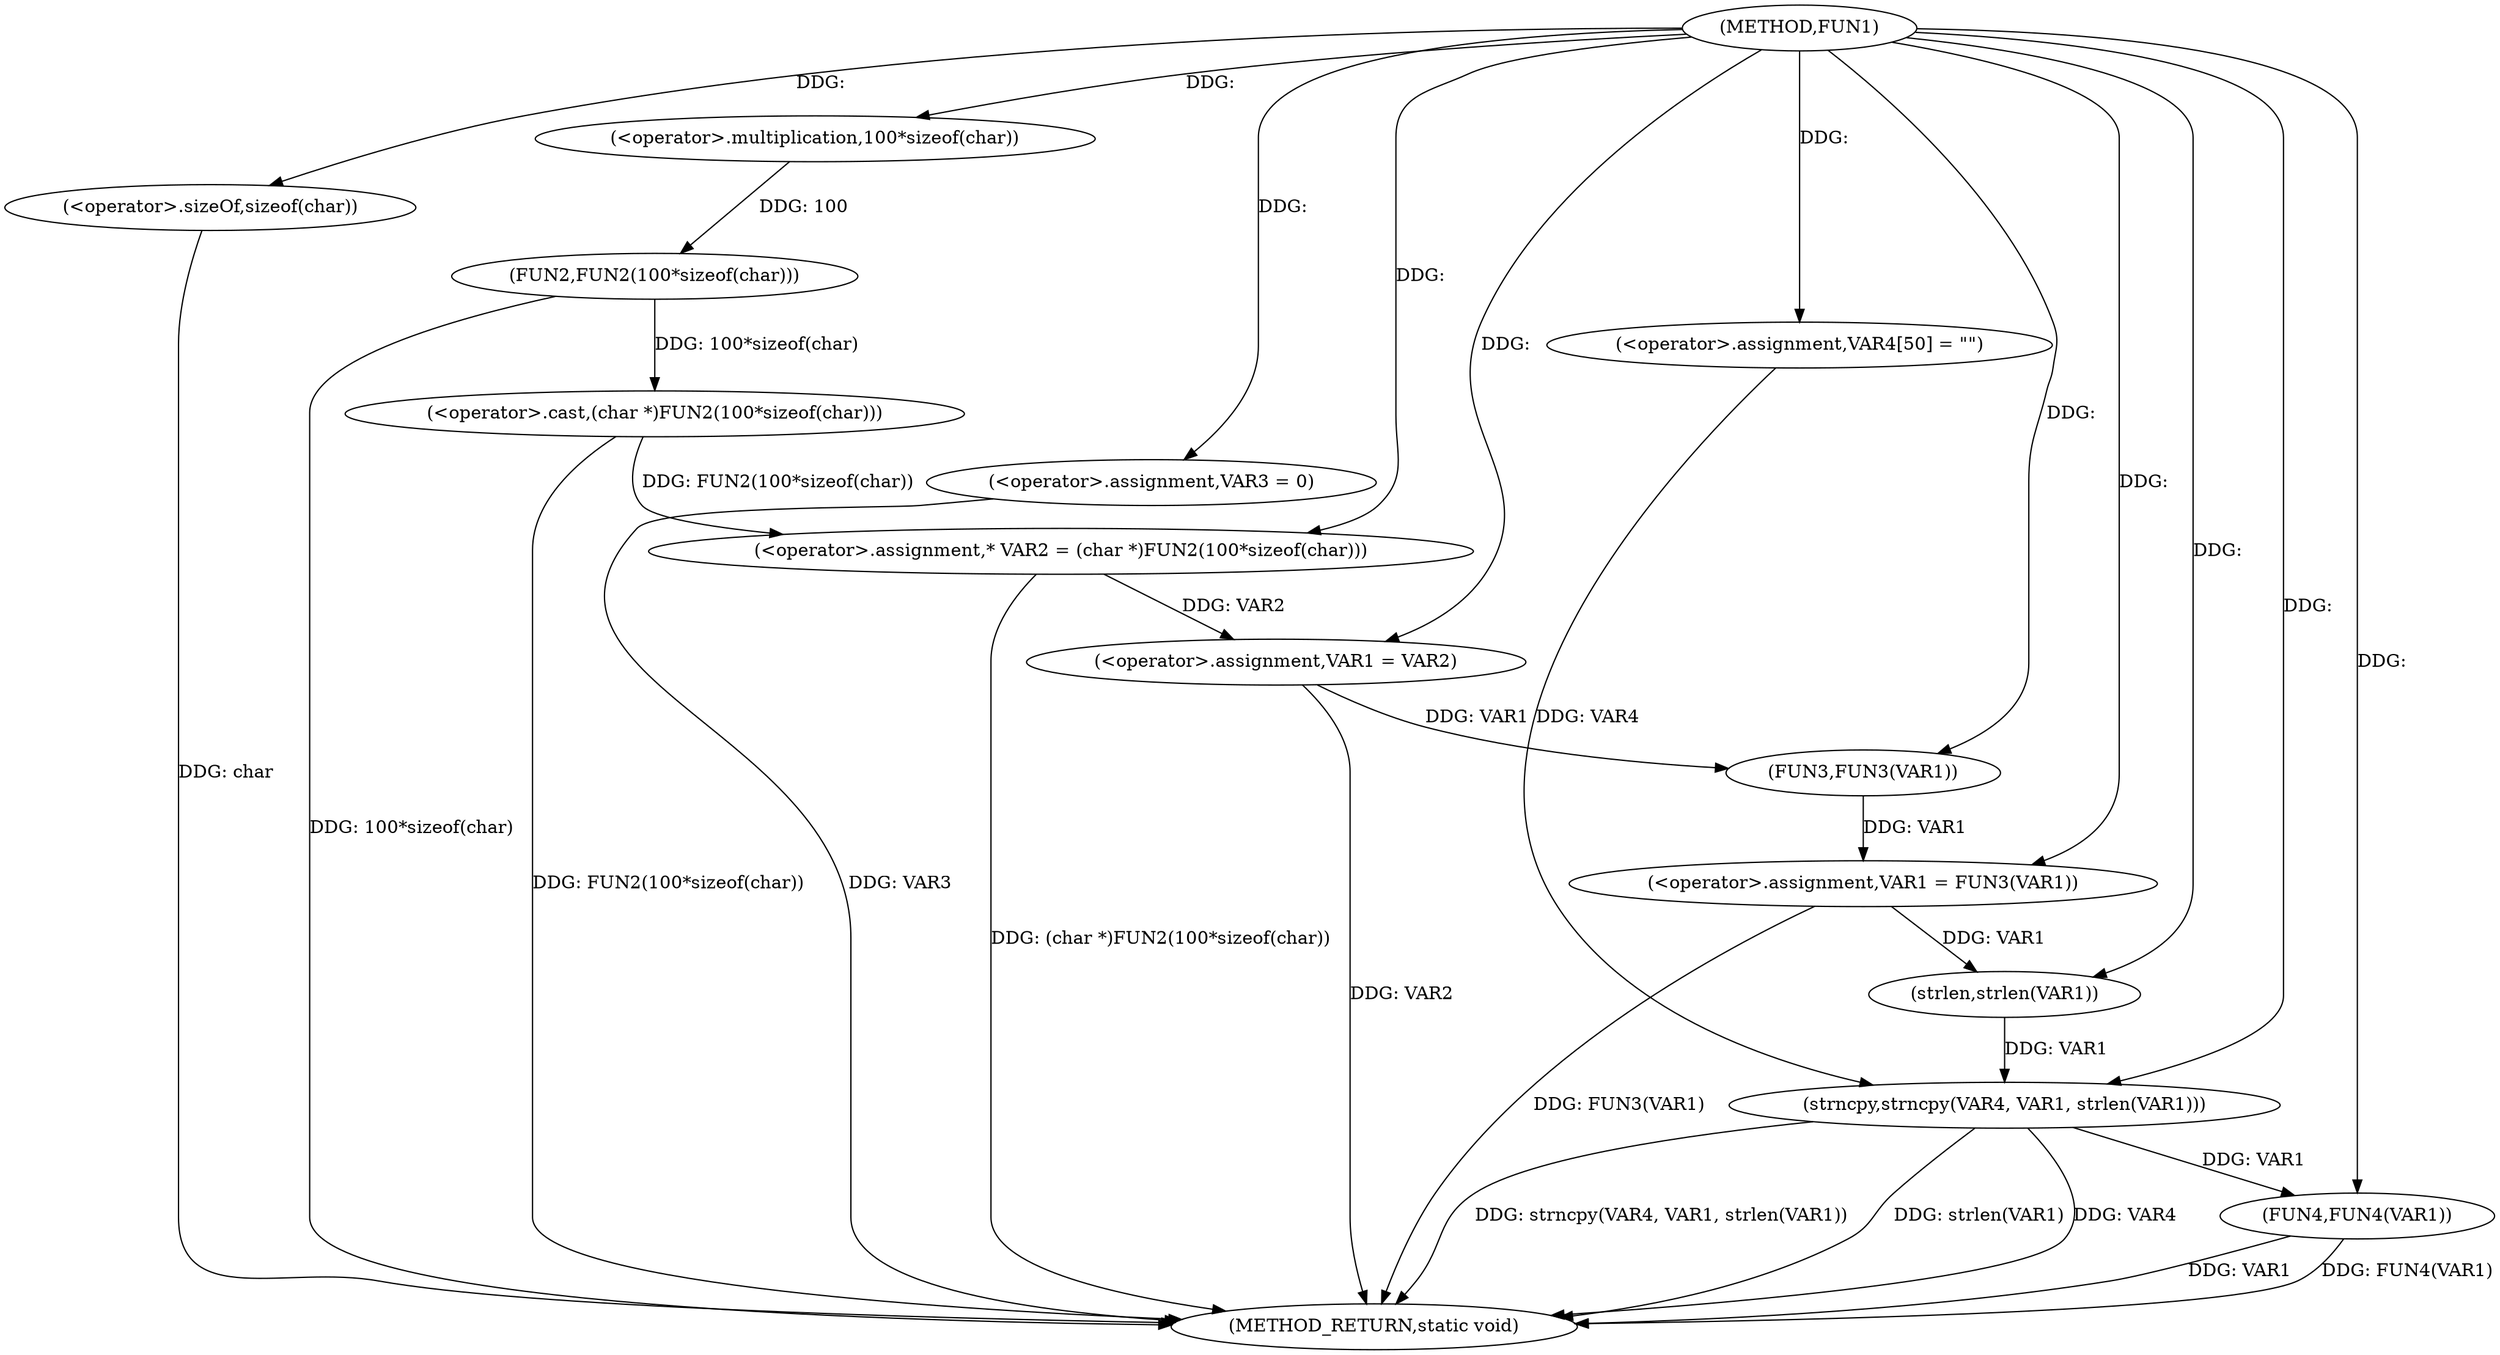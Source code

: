 digraph FUN1 {  
"1000100" [label = "(METHOD,FUN1)" ]
"1000135" [label = "(METHOD_RETURN,static void)" ]
"1000104" [label = "(<operator>.assignment,* VAR2 = (char *)FUN2(100*sizeof(char)))" ]
"1000106" [label = "(<operator>.cast,(char *)FUN2(100*sizeof(char)))" ]
"1000108" [label = "(FUN2,FUN2(100*sizeof(char)))" ]
"1000109" [label = "(<operator>.multiplication,100*sizeof(char))" ]
"1000111" [label = "(<operator>.sizeOf,sizeof(char))" ]
"1000113" [label = "(<operator>.assignment,VAR1 = VAR2)" ]
"1000116" [label = "(<operator>.assignment,VAR3 = 0)" ]
"1000119" [label = "(<operator>.assignment,VAR1 = FUN3(VAR1))" ]
"1000121" [label = "(FUN3,FUN3(VAR1))" ]
"1000125" [label = "(<operator>.assignment,VAR4[50] = \"\")" ]
"1000128" [label = "(strncpy,strncpy(VAR4, VAR1, strlen(VAR1)))" ]
"1000131" [label = "(strlen,strlen(VAR1))" ]
"1000133" [label = "(FUN4,FUN4(VAR1))" ]
  "1000116" -> "1000135"  [ label = "DDG: VAR3"] 
  "1000106" -> "1000135"  [ label = "DDG: FUN2(100*sizeof(char))"] 
  "1000128" -> "1000135"  [ label = "DDG: strncpy(VAR4, VAR1, strlen(VAR1))"] 
  "1000128" -> "1000135"  [ label = "DDG: strlen(VAR1)"] 
  "1000128" -> "1000135"  [ label = "DDG: VAR4"] 
  "1000133" -> "1000135"  [ label = "DDG: VAR1"] 
  "1000113" -> "1000135"  [ label = "DDG: VAR2"] 
  "1000119" -> "1000135"  [ label = "DDG: FUN3(VAR1)"] 
  "1000133" -> "1000135"  [ label = "DDG: FUN4(VAR1)"] 
  "1000111" -> "1000135"  [ label = "DDG: char"] 
  "1000104" -> "1000135"  [ label = "DDG: (char *)FUN2(100*sizeof(char))"] 
  "1000108" -> "1000135"  [ label = "DDG: 100*sizeof(char)"] 
  "1000106" -> "1000104"  [ label = "DDG: FUN2(100*sizeof(char))"] 
  "1000100" -> "1000104"  [ label = "DDG: "] 
  "1000108" -> "1000106"  [ label = "DDG: 100*sizeof(char)"] 
  "1000109" -> "1000108"  [ label = "DDG: 100"] 
  "1000100" -> "1000109"  [ label = "DDG: "] 
  "1000100" -> "1000111"  [ label = "DDG: "] 
  "1000104" -> "1000113"  [ label = "DDG: VAR2"] 
  "1000100" -> "1000113"  [ label = "DDG: "] 
  "1000100" -> "1000116"  [ label = "DDG: "] 
  "1000121" -> "1000119"  [ label = "DDG: VAR1"] 
  "1000100" -> "1000119"  [ label = "DDG: "] 
  "1000113" -> "1000121"  [ label = "DDG: VAR1"] 
  "1000100" -> "1000121"  [ label = "DDG: "] 
  "1000100" -> "1000125"  [ label = "DDG: "] 
  "1000125" -> "1000128"  [ label = "DDG: VAR4"] 
  "1000100" -> "1000128"  [ label = "DDG: "] 
  "1000131" -> "1000128"  [ label = "DDG: VAR1"] 
  "1000119" -> "1000131"  [ label = "DDG: VAR1"] 
  "1000100" -> "1000131"  [ label = "DDG: "] 
  "1000128" -> "1000133"  [ label = "DDG: VAR1"] 
  "1000100" -> "1000133"  [ label = "DDG: "] 
}
